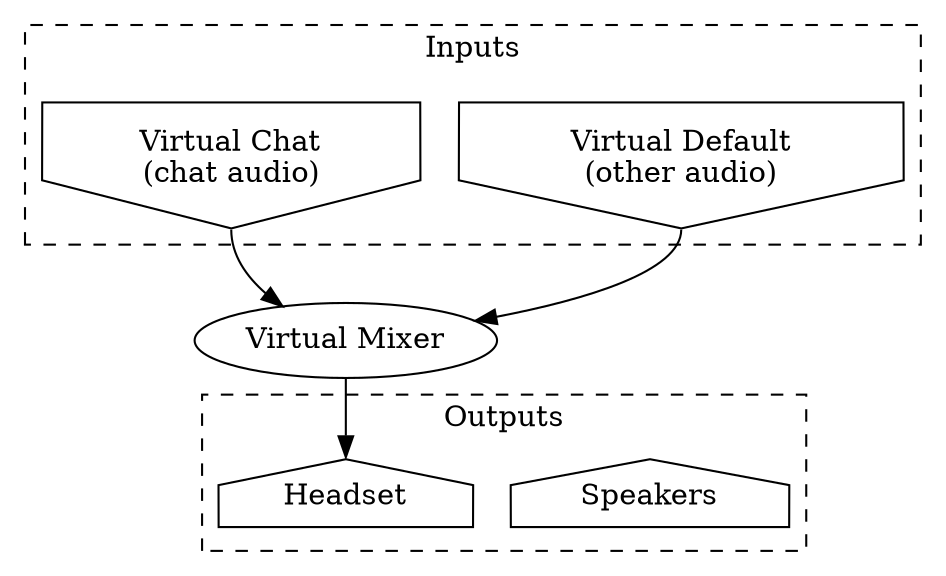 digraph G {
  subgraph cluster_inputs {
    label="Inputs"
    style=dashed

    vd[label="Virtual Default\n(other audio)", shape=invhouse]
    vc[label="Virtual Chat\n(chat audio)", shape=invhouse]
  }

  vm[label="Virtual Mixer"]

  subgraph cluster_outputs {
    label="Outputs"
    style=dashed

    speakers[label="Speakers", shape=house]
    headset[label="Headset", shape=house]
  }

  vd:s, vc:s -> vm -> headset:n
}
